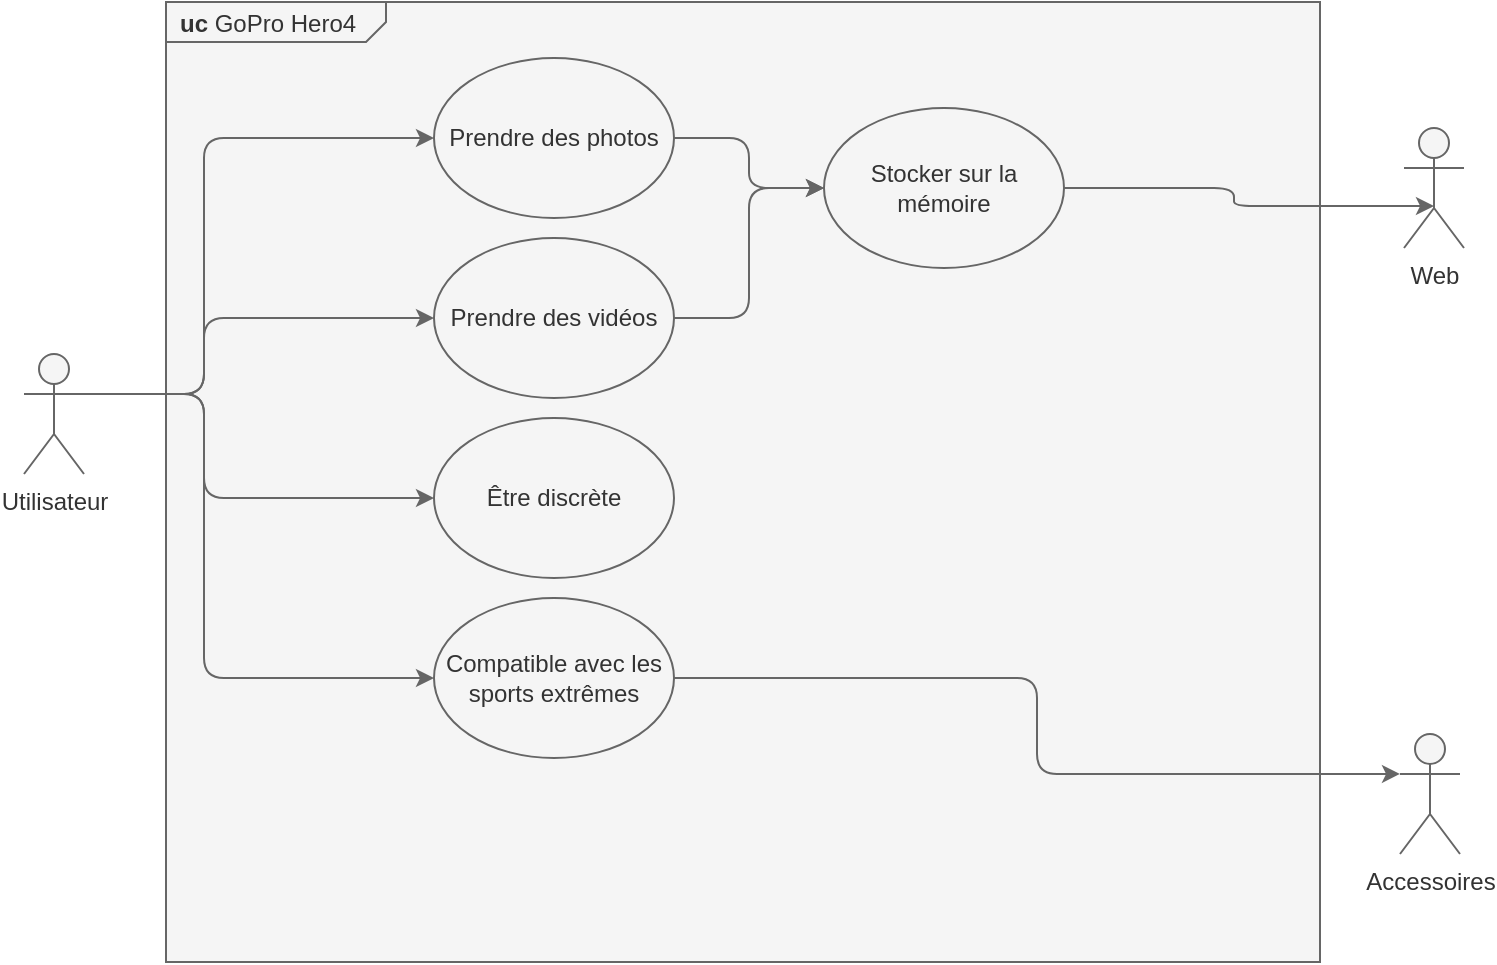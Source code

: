 <mxfile version="20.5.1" type="github">
  <diagram id="1cee9afd-dcdd-cf27-cb82-50d77dad4855" name="Page-1">
    <mxGraphModel dx="958" dy="582" grid="0" gridSize="10" guides="1" tooltips="1" connect="1" arrows="1" fold="1" page="1" pageScale="1" pageWidth="827" pageHeight="1169" math="0" shadow="0">
      <root>
        <mxCell id="0" />
        <mxCell id="1" parent="0" />
        <mxCell id="nEG2yCQzcb4ySoibapGF-6" value="&lt;p style=&quot;margin:0px;margin-top:4px;margin-left:7px;text-align:left;&quot;&gt;&lt;b&gt;uc&lt;/b&gt;&amp;nbsp;GoPro Hero4&lt;/p&gt;" style="html=1;shape=mxgraph.sysml.package;overflow=fill;labelX=110;strokeWidth=1;align=center;fillColor=#f5f5f5;fontColor=#333333;strokeColor=#666666;" vertex="1" parent="1">
          <mxGeometry x="111" y="47" width="577" height="480" as="geometry" />
        </mxCell>
        <mxCell id="nEG2yCQzcb4ySoibapGF-3" style="edgeStyle=orthogonalEdgeStyle;rounded=1;orthogonalLoop=1;jettySize=auto;html=1;exitX=1;exitY=0.5;exitDx=0;exitDy=0;entryX=0;entryY=0.5;entryDx=0;entryDy=0;fillColor=#f5f5f5;strokeColor=#666666;" edge="1" parent="1" source="c1cb8d76720eaeb-1" target="c1cb8d76720eaeb-4">
          <mxGeometry relative="1" as="geometry" />
        </mxCell>
        <mxCell id="c1cb8d76720eaeb-1" value="Prendre des photos" style="ellipse;whiteSpace=wrap;html=1;strokeWidth=1;fillColor=#f5f5f5;fontColor=#333333;strokeColor=#666666;" parent="1" vertex="1">
          <mxGeometry x="245" y="75" width="120" height="80" as="geometry" />
        </mxCell>
        <mxCell id="nEG2yCQzcb4ySoibapGF-4" style="edgeStyle=orthogonalEdgeStyle;rounded=1;orthogonalLoop=1;jettySize=auto;html=1;exitX=1;exitY=0.5;exitDx=0;exitDy=0;entryX=0;entryY=0.5;entryDx=0;entryDy=0;fillColor=#f5f5f5;strokeColor=#666666;" edge="1" parent="1" source="c1cb8d76720eaeb-2" target="c1cb8d76720eaeb-4">
          <mxGeometry relative="1" as="geometry" />
        </mxCell>
        <mxCell id="c1cb8d76720eaeb-2" value="Prendre des vidéos" style="ellipse;whiteSpace=wrap;html=1;strokeWidth=1;fillColor=#f5f5f5;fontColor=#333333;strokeColor=#666666;" parent="1" vertex="1">
          <mxGeometry x="245" y="165" width="120" height="80" as="geometry" />
        </mxCell>
        <mxCell id="c1cb8d76720eaeb-3" value="Être discrète" style="ellipse;whiteSpace=wrap;html=1;strokeWidth=1;fillColor=#f5f5f5;fontColor=#333333;strokeColor=#666666;" parent="1" vertex="1">
          <mxGeometry x="245" y="255" width="120" height="80" as="geometry" />
        </mxCell>
        <mxCell id="nEG2yCQzcb4ySoibapGF-5" style="edgeStyle=orthogonalEdgeStyle;rounded=1;orthogonalLoop=1;jettySize=auto;html=1;exitX=1;exitY=0.5;exitDx=0;exitDy=0;entryX=0.5;entryY=0.65;entryDx=0;entryDy=0;entryPerimeter=0;fillColor=#f5f5f5;strokeColor=#666666;" edge="1" parent="1" source="c1cb8d76720eaeb-4" target="BG-svL-ueLXQuR9ulsq8-7">
          <mxGeometry relative="1" as="geometry" />
        </mxCell>
        <mxCell id="c1cb8d76720eaeb-4" value="Stocker sur la mémoire" style="ellipse;whiteSpace=wrap;html=1;strokeWidth=1;fillColor=#f5f5f5;fontColor=#333333;strokeColor=#666666;" parent="1" vertex="1">
          <mxGeometry x="440" y="100" width="120" height="80" as="geometry" />
        </mxCell>
        <mxCell id="BG-svL-ueLXQuR9ulsq8-10" style="edgeStyle=orthogonalEdgeStyle;rounded=1;orthogonalLoop=1;jettySize=auto;html=1;entryX=0;entryY=0.333;entryDx=0;entryDy=0;entryPerimeter=0;strokeWidth=1;fillColor=#f5f5f5;strokeColor=#666666;" parent="1" source="c1cb8d76720eaeb-5" target="c1cb8d76720eaeb-20" edge="1">
          <mxGeometry relative="1" as="geometry" />
        </mxCell>
        <mxCell id="c1cb8d76720eaeb-5" value="Compatible avec les sports extrêmes" style="ellipse;whiteSpace=wrap;html=1;strokeWidth=1;fillColor=#f5f5f5;fontColor=#333333;strokeColor=#666666;" parent="1" vertex="1">
          <mxGeometry x="245" y="345" width="120" height="80" as="geometry" />
        </mxCell>
        <mxCell id="c1cb8d76720eaeb-10" style="html=1;exitX=1;exitY=0.333;exitPerimeter=0;entryX=0;entryY=0.5;jettySize=auto;orthogonalLoop=1;fontColor=#000099;strokeWidth=1;edgeStyle=orthogonalEdgeStyle;fillColor=#f5f5f5;strokeColor=#666666;" parent="1" source="c1cb8d76720eaeb-15" target="c1cb8d76720eaeb-1" edge="1">
          <mxGeometry relative="1" as="geometry">
            <Array as="points">
              <mxPoint x="130" y="243" />
              <mxPoint x="130" y="115" />
            </Array>
          </mxGeometry>
        </mxCell>
        <mxCell id="c1cb8d76720eaeb-11" style="html=1;exitX=1;exitY=0.333;exitPerimeter=0;entryX=0;entryY=0.5;jettySize=auto;orthogonalLoop=1;fontColor=#000099;strokeWidth=1;edgeStyle=orthogonalEdgeStyle;fillColor=#f5f5f5;strokeColor=#666666;" parent="1" source="c1cb8d76720eaeb-15" target="c1cb8d76720eaeb-2" edge="1">
          <mxGeometry relative="1" as="geometry">
            <Array as="points">
              <mxPoint x="130" y="243" />
              <mxPoint x="130" y="205" />
            </Array>
          </mxGeometry>
        </mxCell>
        <mxCell id="c1cb8d76720eaeb-13" style="edgeStyle=orthogonalEdgeStyle;html=1;exitX=1;exitY=0.333;exitPerimeter=0;entryX=0;entryY=0.5;jettySize=auto;orthogonalLoop=1;fontColor=#000099;strokeWidth=1;fillColor=#f5f5f5;strokeColor=#666666;" parent="1" source="c1cb8d76720eaeb-15" target="c1cb8d76720eaeb-3" edge="1">
          <mxGeometry relative="1" as="geometry">
            <Array as="points">
              <mxPoint x="130" y="243" />
              <mxPoint x="130" y="295" />
            </Array>
          </mxGeometry>
        </mxCell>
        <mxCell id="BG-svL-ueLXQuR9ulsq8-9" style="edgeStyle=orthogonalEdgeStyle;rounded=1;orthogonalLoop=1;jettySize=auto;html=1;exitX=1;exitY=0.333;exitDx=0;exitDy=0;exitPerimeter=0;entryX=0;entryY=0.5;entryDx=0;entryDy=0;strokeWidth=1;fillColor=#f5f5f5;strokeColor=#666666;" parent="1" source="c1cb8d76720eaeb-15" target="c1cb8d76720eaeb-5" edge="1">
          <mxGeometry relative="1" as="geometry">
            <Array as="points">
              <mxPoint x="130" y="243" />
              <mxPoint x="130" y="385" />
            </Array>
          </mxGeometry>
        </mxCell>
        <mxCell id="c1cb8d76720eaeb-15" value="Utilisateur" style="shape=umlActor;verticalLabelPosition=bottom;labelBackgroundColor=#ffffff;verticalAlign=top;html=1;strokeWidth=1;fillColor=#f5f5f5;fontColor=#333333;strokeColor=#666666;" parent="1" vertex="1">
          <mxGeometry x="40" y="223" width="30" height="60" as="geometry" />
        </mxCell>
        <mxCell id="c1cb8d76720eaeb-20" value="Accessoires" style="shape=umlActor;verticalLabelPosition=bottom;labelBackgroundColor=#ffffff;verticalAlign=top;html=1;strokeWidth=1;fillColor=#f5f5f5;fontColor=#333333;strokeColor=#666666;" parent="1" vertex="1">
          <mxGeometry x="728" y="413" width="30" height="60" as="geometry" />
        </mxCell>
        <mxCell id="BG-svL-ueLXQuR9ulsq8-7" value="Web" style="shape=umlActor;verticalLabelPosition=bottom;labelBackgroundColor=#ffffff;verticalAlign=top;html=1;strokeWidth=1;fillColor=#f5f5f5;fontColor=#333333;strokeColor=#666666;" parent="1" vertex="1">
          <mxGeometry x="730" y="110" width="30" height="60" as="geometry" />
        </mxCell>
      </root>
    </mxGraphModel>
  </diagram>
</mxfile>
